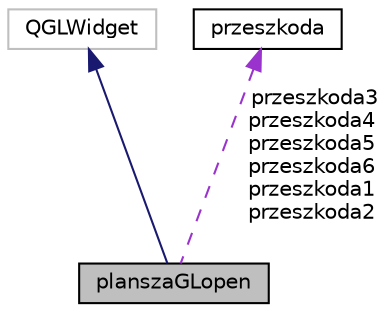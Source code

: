 digraph "planszaGLopen"
{
 // LATEX_PDF_SIZE
  edge [fontname="Helvetica",fontsize="10",labelfontname="Helvetica",labelfontsize="10"];
  node [fontname="Helvetica",fontsize="10",shape=record];
  Node1 [label="planszaGLopen",height=0.2,width=0.4,color="black", fillcolor="grey75", style="filled", fontcolor="black",tooltip="Klasa odpowiedzialna za Widget w którym jest generowana docelowa gra."];
  Node2 -> Node1 [dir="back",color="midnightblue",fontsize="10",style="solid",fontname="Helvetica"];
  Node2 [label="QGLWidget",height=0.2,width=0.4,color="grey75", fillcolor="white", style="filled",tooltip=" "];
  Node3 -> Node1 [dir="back",color="darkorchid3",fontsize="10",style="dashed",label=" przeszkoda3\nprzeszkoda4\nprzeszkoda5\nprzeszkoda6\nprzeszkoda1\nprzeszkoda2" ,fontname="Helvetica"];
  Node3 [label="przeszkoda",height=0.2,width=0.4,color="black", fillcolor="white", style="filled",URL="$classprzeszkoda.html",tooltip="Zawiera definicję klasy przeszkody."];
}
